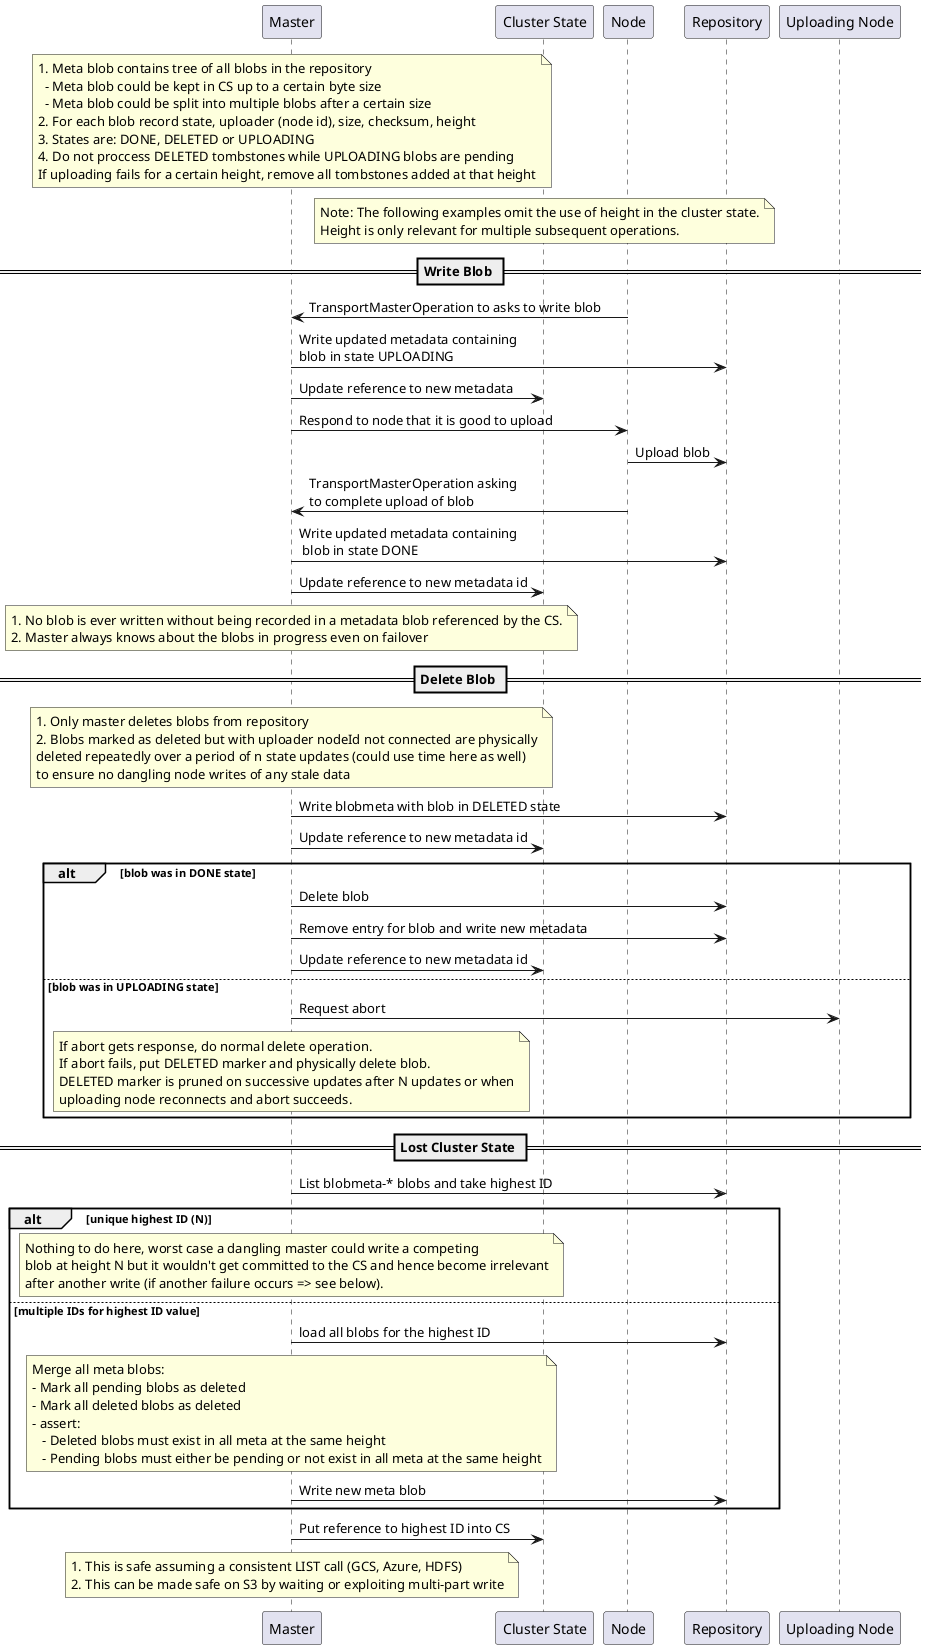 @startuml

note over Master
1. Meta blob contains tree of all blobs in the repository
  - Meta blob could be kept in CS up to a certain byte size
  - Meta blob could be split into multiple blobs after a certain size
2. For each blob record state, uploader (node id), size, checksum, height
3. States are: DONE, DELETED or UPLOADING
4. Do not proccess DELETED tombstones while UPLOADING blobs are pending
If uploading fails for a certain height, remove all tombstones added at that height
end note

note over "Cluster State"
Note: The following examples omit the use of height in the cluster state.
Height is only relevant for multiple subsequent operations.
end note
== Write Blob ==

Node -> Master : TransportMasterOperation to asks to write blob
Master -> Repository: Write updated metadata containing \nblob in state UPLOADING
Master -> "Cluster State": Update reference to new metadata
Master -> Node: Respond to node that it is good to upload
Node -> Repository: Upload blob
Node -> Master: TransportMasterOperation asking \nto complete upload of blob
Master -> Repository: Write updated metadata containing\n blob in state DONE
Master -> "Cluster State": Update reference to new metadata id

note over Master
1. No blob is ever written without being recorded in a metadata blob referenced by the CS.
2. Master always knows about the blobs in progress even on failover
end note

== Delete Blob ==

note over Master
1. Only master deletes blobs from repository
2. Blobs marked as deleted but with uploader nodeId not connected are physically
deleted repeatedly over a period of n state updates (could use time here as well)
to ensure no dangling node writes of any stale data
end note

Master -> Repository: Write blobmeta with blob in DELETED state
Master -> "Cluster State": Update reference to new metadata id
alt blob was in DONE state
Master -> Repository: Delete blob
Master -> Repository: Remove entry for blob and write new metadata
Master -> "Cluster State": Update reference to new metadata id
else blob was in UPLOADING state
Master -> "Uploading Node": Request abort
note over Master
If abort gets response, do normal delete operation.
If abort fails, put DELETED marker and physically delete blob.
DELETED marker is pruned on successive updates after N updates or when
uploading node reconnects and abort succeeds.
end note
end

== Lost Cluster State ==

Master -> Repository: List blobmeta-* blobs and take highest ID
alt unique highest ID (N)
note over Master
Nothing to do here, worst case a dangling master could write a competing
blob at height N but it wouldn't get committed to the CS and hence become irrelevant
after another write (if another failure occurs => see below).
end note
else multiple IDs for highest ID value
Master -> Repository: load all blobs for the highest ID

note over Master
Merge all meta blobs:
- Mark all pending blobs as deleted
- Mark all deleted blobs as deleted
- assert:
   - Deleted blobs must exist in all meta at the same height
   - Pending blobs must either be pending or not exist in all meta at the same height
end note

Master -> Repository: Write new meta blob

end
Master -> "Cluster State": Put reference to highest ID into CS

note over Master
1. This is safe assuming a consistent LIST call (GCS, Azure, HDFS)
2. This can be made safe on S3 by waiting or exploiting multi-part write
end note

@enduml